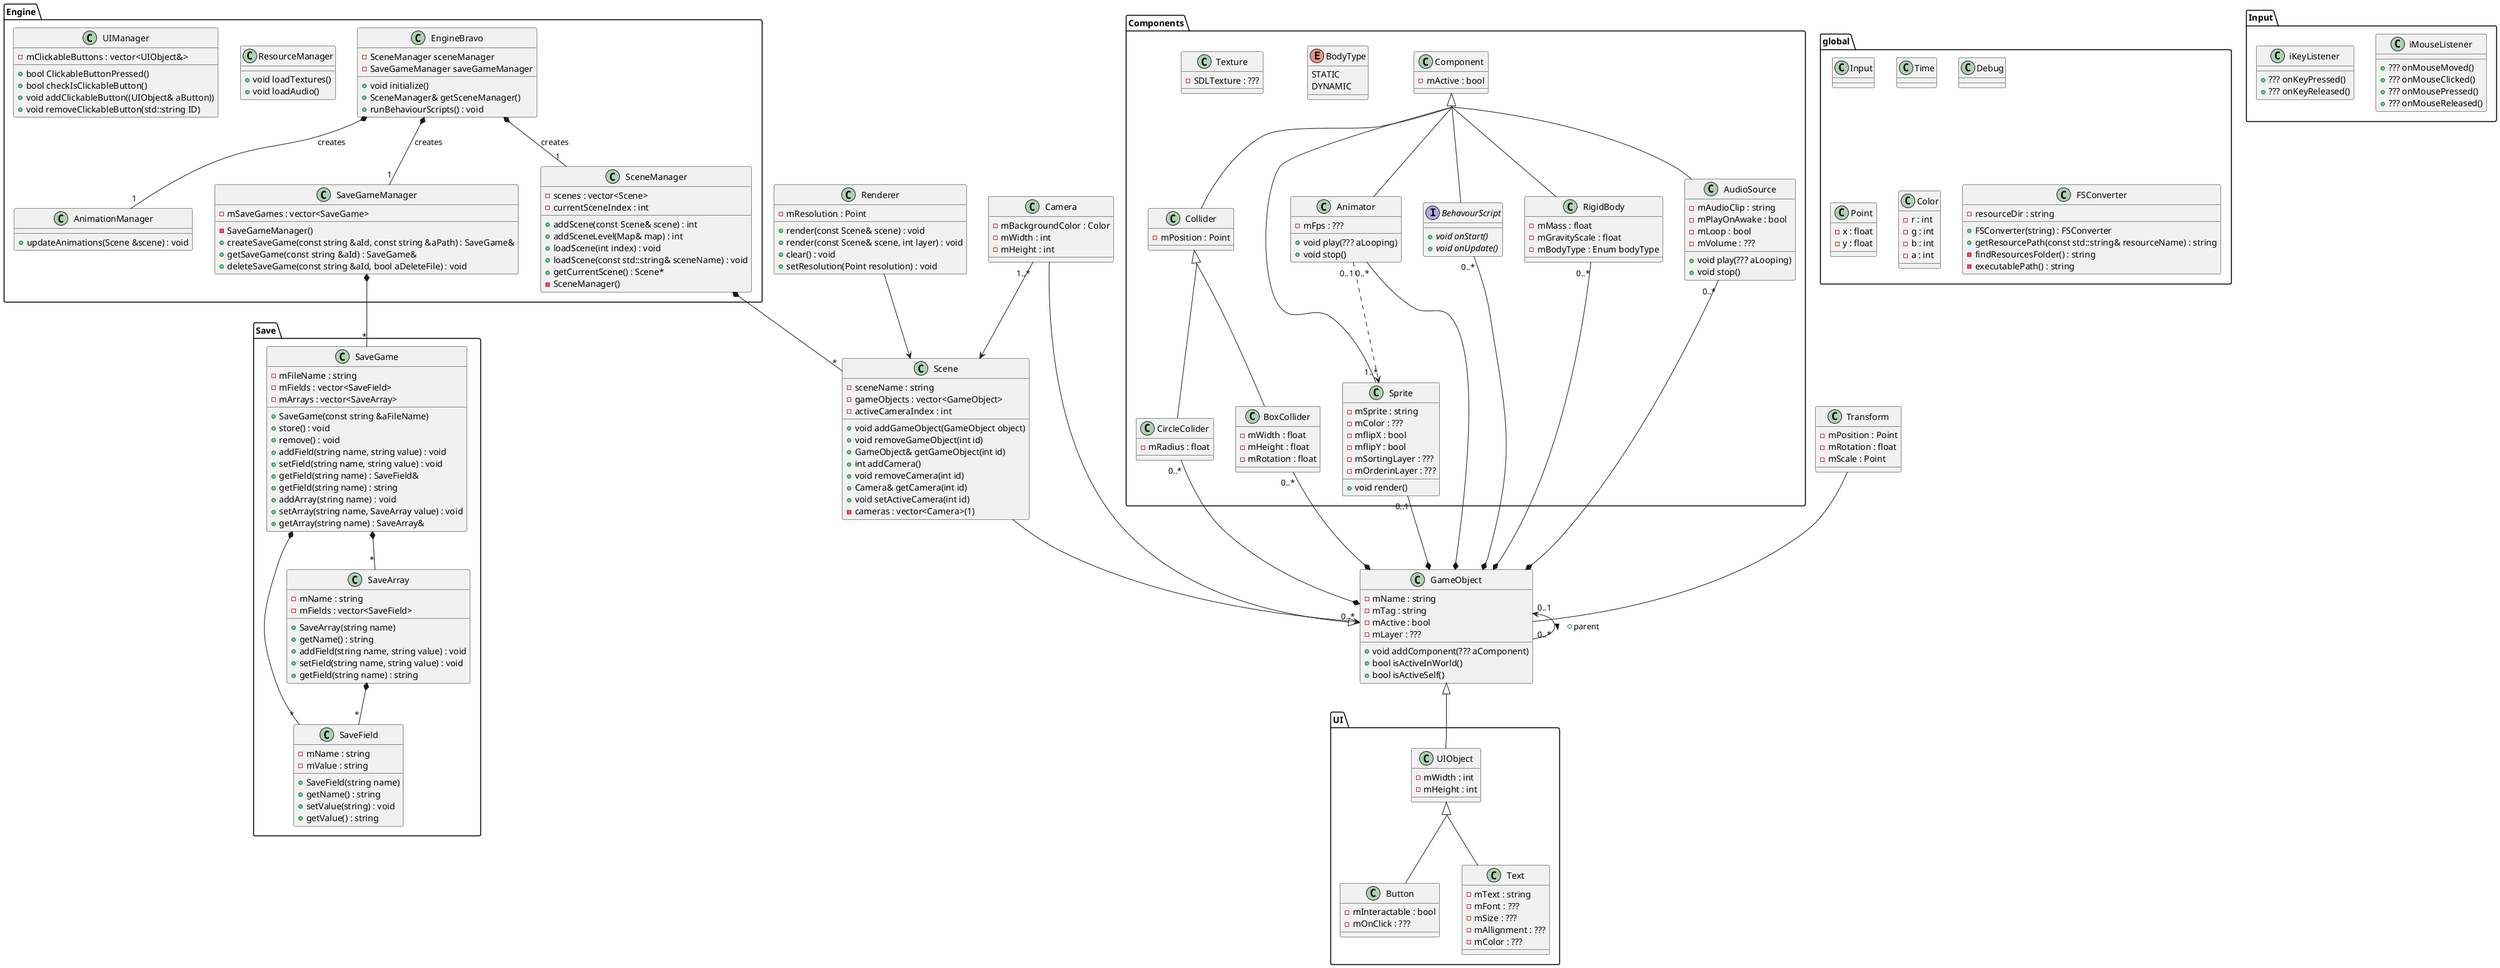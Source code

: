 @startuml

' skinparam linetype ortho
skinparam groupInheritance 2

package Components{

class Component{
    - mActive : bool

}

class AudioSource{
    + void play(??? aLooping)
    + void stop()

    - mAudioClip : string
    - mPlayOnAwake : bool
    - mLoop : bool
    - mVolume : ???
}

class Collider{
    ' Relative to position of GameObject
    - mPosition : Point 
}

class CircleColider{
    ' Position is middle of circle
    - mRadius : float 
}

class BoxCollider{
    ' Position is middle of box
    - mWidth : float
    - mHeight : float
    - mRotation : float
}

enum BodyType{
    STATIC
    DYNAMIC
}

class RigidBody{
    - mMass : float
    - mGravityScale : float
    - mBodyType : Enum bodyType
}

interface BehavourScript{
    + {abstract} void onStart()
    + {abstract} void onUpdate()
}

class Sprite{
    + void render()

    - mSprite : string
    - mColor : ???
    - mflipX : bool
    - mflipY : bool
    - mSortingLayer : ???
    - mOrderinLayer : ???

}

class Texture {
    - SDLTexture : ???
}


class Animator{
    + void play(??? aLooping)
    + void stop()

    - mFps : ???
}

}

class GameObject{
    + void addComponent(??? aComponent)
    + bool isActiveInWorld()
    + bool isActiveSelf()

    - mName : string
    - mTag : string
    - mActive : bool
    - mLayer : ???
}

class Transform{
    - mPosition : Point
    - mRotation : float
    - mScale : Point
}

package Save{
class SaveGame {
    - mFileName : string
    - mFields : vector<SaveField>
    - mArrays : vector<SaveArray>
    + SaveGame(const string &aFileName)
    + store() : void
    + remove() : void
    + addField(string name, string value) : void
    + setField(string name, string value) : void
    + getField(string name) : SaveField&
    + getField(string name) : string
    + addArray(string name) : void
    + setArray(string name, SaveArray value) : void
    + getArray(string name) : SaveArray&
}

class SaveField {
    - mName : string
    - mValue : string
    + SaveField(string name)
    + getName() : string
    + setValue(string) : void
    + getValue() : string
}

class SaveArray {
    - mName : string
    - mFields : vector<SaveField>
    + SaveArray(string name)
    + getName() : string
    + addField(string name, string value) : void
    + setField(string name, string value) : void
    + getField(string name) : string
}
}

class Scene {
    + void addGameObject(GameObject object)
    + void removeGameObject(int id)
    + GameObject& getGameObject(int id)
    + int addCamera()
    + void removeCamera(int id)
    + Camera& getCamera(int id)
    + void setActiveCamera(int id)
    - sceneName : string
    - gameObjects : vector<GameObject>
    - activeCameraIndex : int
    - cameras : vector<Camera>(1)
}

package Engine{

class EngineBravo {
    +void initialize()
    - SceneManager sceneManager
    + SceneManager& getSceneManager()
    - SaveGameManager saveGameManager
    + runBehaviourScripts() : void
}

class ResourceManager {
    + void loadTextures()
    + void loadAudio()
}

class SceneManager {
    + addScene(const Scene& scene) : int
    + addSceneLevel(Map& map) : int
    + loadScene(int index) : void
    + loadScene(const std::string& sceneName) : void
    + getCurrentScene() : Scene*
    - SceneManager()
    - scenes : vector<Scene>
    - currentSceneIndex : int
}

class SaveGameManager {
    - mSaveGames : vector<SaveGame> 
    - SaveGameManager()
    + createSaveGame(const string &aId, const string &aPath) : SaveGame&
    + getSaveGame(const string &aId) : SaveGame&
    + deleteSaveGame(const string &aId, bool aDeleteFile) : void
}

class AnimationManager {
    + updateAnimations(Scene &scene) : void
}

class UIManager {
    - mClickableButtons : vector<UIObject&>
    + bool ClickableButtonPressed()
    + bool checkIsClickableButton()
    + void addClickableButton((UIObject& aButton))
    + void removeClickableButton(std::string ID)
}

}


class Camera{
    - mBackgroundColor : Color
    ' Width and Height are rendered area in Game Units
    - mWidth : int
    - mHeight : int

}

class Renderer {
    - mResolution : Point
    + render(const Scene& scene) : void
    + render(const Scene& scene, int layer) : void
    + clear() : void
    + setResolution(Point resolution) : void
}

package UI{
class UIObject{
    - mWidth : int
    - mHeight : int
}

class Button{
    - mInteractable : bool
    - mOnClick : ???
}

class Text{
    - mText : string
    - mFont : ???
    - mSize : ???
    - mAllignment : ???
    - mColor : ???
}
}

package Input{
class iMouseListener{
    + ??? onMouseMoved()
    + ??? onMouseClicked()
    + ??? onMousePressed()
    + ??? onMouseReleased()
}

class iKeyListener{
    + ??? onKeyPressed()
    + ??? onKeyReleased()
}
}

package global{
class Input{}

class Time{}

class Debug{}

class Point{
    - x : float
    - y : float
}

class Color{
    - r : int
    - g : int
    - b : int
    - a : int
}

class FSConverter {
    + FSConverter(string) : FSConverter
    + getResourcePath(const std::string& resourceName) : string
    - findResourcesFolder() : string
    - executablePath() : string
    - resourceDir : string
}
}

Component <|-down- AudioSource
Component <|-down- Collider
Component <|-down- RigidBody
Component <|-down- BehavourScript
Component <|-down- Sprite
Component <|-down- Animator

Collider <|-- CircleColider
Collider <|-- BoxCollider

GameObject *-up- "0..*" AudioSource
GameObject *-up- "0..*" CircleColider
GameObject *-up- "0..*" BoxCollider
GameObject *-up- "0..*" RigidBody
GameObject *-up- "0..*" BehavourScript
GameObject *-up- "0..1" Sprite
GameObject *-up- "0..*" Animator
GameObject -up- Transform
GameObject "0..1"<-- "0..*" GameObject : +parent >

GameObject <|-- UIObject
UIObject <|-- Button
UIObject <|-- Text

Scene --> "0..*" GameObject
Camera --|> GameObject
Camera "1..*" -down->  Scene

Animator "0..1" ..> "1..*" Sprite

SaveGameManager *-- "*" SaveGame
SaveGame *-- "*" SaveField
SaveGame *-- "*" SaveArray
SaveArray *-- "*" SaveField
Renderer --> Scene
SceneManager *-- "*" Scene

EngineBravo *-- "1" SceneManager : creates
EngineBravo *-- "1" SaveGameManager : creates
EngineBravo *-- "1" AnimationManager : creates
@enduml
